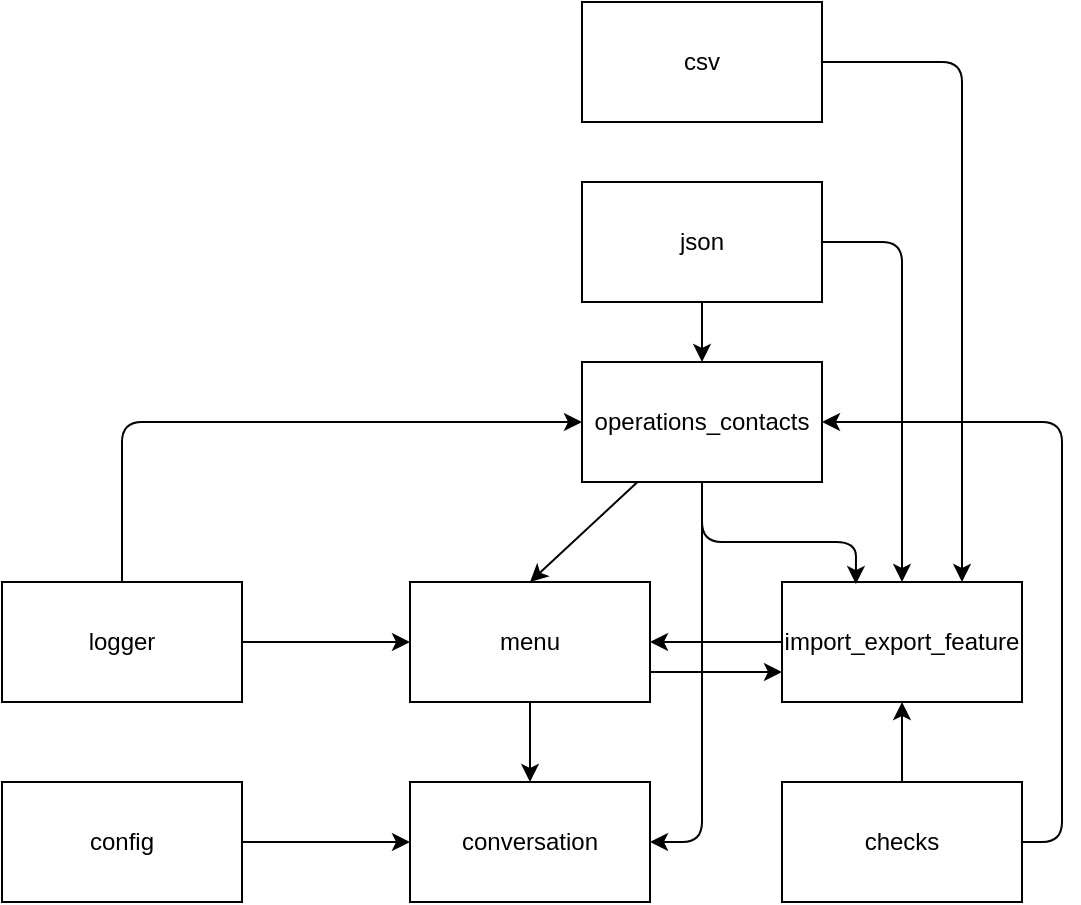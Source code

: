 <mxfile>
    <diagram id="msDQf8HUDCdNfeuHlwbL" name="Страница 1">
        <mxGraphModel dx="906" dy="847" grid="1" gridSize="10" guides="1" tooltips="1" connect="1" arrows="1" fold="1" page="1" pageScale="1" pageWidth="827" pageHeight="1169" math="0" shadow="0">
            <root>
                <mxCell id="0"/>
                <mxCell id="1" parent="0"/>
                <mxCell id="2" value="conversation" style="rounded=0;whiteSpace=wrap;html=1;" parent="1" vertex="1">
                    <mxGeometry x="354" y="450" width="120" height="60" as="geometry"/>
                </mxCell>
                <mxCell id="7" style="edgeStyle=none;html=1;" parent="1" source="3" target="2" edge="1">
                    <mxGeometry relative="1" as="geometry"/>
                </mxCell>
                <mxCell id="22" style="edgeStyle=none;html=1;exitX=1;exitY=0.75;exitDx=0;exitDy=0;entryX=0;entryY=0.75;entryDx=0;entryDy=0;" edge="1" parent="1" source="3" target="13">
                    <mxGeometry relative="1" as="geometry"/>
                </mxCell>
                <mxCell id="3" value="menu" style="rounded=0;whiteSpace=wrap;html=1;" parent="1" vertex="1">
                    <mxGeometry x="354" y="350" width="120" height="60" as="geometry"/>
                </mxCell>
                <mxCell id="28" style="edgeStyle=none;html=1;entryX=0.5;entryY=1;entryDx=0;entryDy=0;" edge="1" parent="1" source="4" target="13">
                    <mxGeometry relative="1" as="geometry"/>
                </mxCell>
                <mxCell id="30" style="edgeStyle=none;html=1;entryX=1;entryY=0.5;entryDx=0;entryDy=0;" edge="1" parent="1" source="4" target="15">
                    <mxGeometry relative="1" as="geometry">
                        <Array as="points">
                            <mxPoint x="680" y="480"/>
                            <mxPoint x="680" y="270"/>
                        </Array>
                    </mxGeometry>
                </mxCell>
                <mxCell id="4" value="checks" style="rounded=0;whiteSpace=wrap;html=1;" parent="1" vertex="1">
                    <mxGeometry x="540" y="450" width="120" height="60" as="geometry"/>
                </mxCell>
                <mxCell id="12" style="edgeStyle=none;html=1;" edge="1" parent="1" source="11" target="3">
                    <mxGeometry relative="1" as="geometry"/>
                </mxCell>
                <mxCell id="29" style="edgeStyle=none;html=1;entryX=0;entryY=0.5;entryDx=0;entryDy=0;" edge="1" parent="1" source="11" target="15">
                    <mxGeometry relative="1" as="geometry">
                        <Array as="points">
                            <mxPoint x="210" y="270"/>
                        </Array>
                    </mxGeometry>
                </mxCell>
                <mxCell id="11" value="logger" style="rounded=0;whiteSpace=wrap;html=1;" vertex="1" parent="1">
                    <mxGeometry x="150" y="350" width="120" height="60" as="geometry"/>
                </mxCell>
                <mxCell id="14" style="edgeStyle=none;html=1;entryX=1;entryY=0.5;entryDx=0;entryDy=0;" edge="1" parent="1" source="13" target="3">
                    <mxGeometry relative="1" as="geometry"/>
                </mxCell>
                <mxCell id="13" value="import_export_feature" style="rounded=0;whiteSpace=wrap;html=1;" vertex="1" parent="1">
                    <mxGeometry x="540" y="350" width="120" height="60" as="geometry"/>
                </mxCell>
                <mxCell id="16" style="edgeStyle=none;html=1;entryX=0.5;entryY=0;entryDx=0;entryDy=0;" edge="1" parent="1" source="15" target="3">
                    <mxGeometry relative="1" as="geometry"/>
                </mxCell>
                <mxCell id="26" style="edgeStyle=none;html=1;entryX=0.308;entryY=0.017;entryDx=0;entryDy=0;entryPerimeter=0;" edge="1" parent="1" source="15" target="13">
                    <mxGeometry relative="1" as="geometry">
                        <Array as="points">
                            <mxPoint x="500" y="330"/>
                            <mxPoint x="577" y="330"/>
                        </Array>
                    </mxGeometry>
                </mxCell>
                <mxCell id="27" style="edgeStyle=none;html=1;entryX=1;entryY=0.5;entryDx=0;entryDy=0;" edge="1" parent="1" source="15" target="2">
                    <mxGeometry relative="1" as="geometry">
                        <Array as="points">
                            <mxPoint x="500" y="480"/>
                        </Array>
                    </mxGeometry>
                </mxCell>
                <mxCell id="15" value="operations_contacts" style="rounded=0;whiteSpace=wrap;html=1;" vertex="1" parent="1">
                    <mxGeometry x="440" y="240" width="120" height="60" as="geometry"/>
                </mxCell>
                <mxCell id="19" style="edgeStyle=none;html=1;entryX=0.5;entryY=0;entryDx=0;entryDy=0;" edge="1" parent="1" source="17" target="15">
                    <mxGeometry relative="1" as="geometry"/>
                </mxCell>
                <mxCell id="23" style="edgeStyle=none;html=1;entryX=0.5;entryY=0;entryDx=0;entryDy=0;" edge="1" parent="1" source="17" target="13">
                    <mxGeometry relative="1" as="geometry">
                        <mxPoint x="600" y="150" as="targetPoint"/>
                        <Array as="points">
                            <mxPoint x="600" y="180"/>
                        </Array>
                    </mxGeometry>
                </mxCell>
                <mxCell id="17" value="json" style="rounded=0;whiteSpace=wrap;html=1;" vertex="1" parent="1">
                    <mxGeometry x="440" y="150" width="120" height="60" as="geometry"/>
                </mxCell>
                <mxCell id="21" style="edgeStyle=none;html=1;entryX=0;entryY=0.5;entryDx=0;entryDy=0;" edge="1" parent="1" source="20" target="2">
                    <mxGeometry relative="1" as="geometry"/>
                </mxCell>
                <mxCell id="20" value="config" style="rounded=0;whiteSpace=wrap;html=1;" vertex="1" parent="1">
                    <mxGeometry x="150" y="450" width="120" height="60" as="geometry"/>
                </mxCell>
                <mxCell id="25" style="edgeStyle=none;html=1;entryX=0.75;entryY=0;entryDx=0;entryDy=0;" edge="1" parent="1" source="24" target="13">
                    <mxGeometry relative="1" as="geometry">
                        <Array as="points">
                            <mxPoint x="630" y="90"/>
                        </Array>
                    </mxGeometry>
                </mxCell>
                <mxCell id="24" value="csv" style="rounded=0;whiteSpace=wrap;html=1;" vertex="1" parent="1">
                    <mxGeometry x="440" y="60" width="120" height="60" as="geometry"/>
                </mxCell>
            </root>
        </mxGraphModel>
    </diagram>
</mxfile>